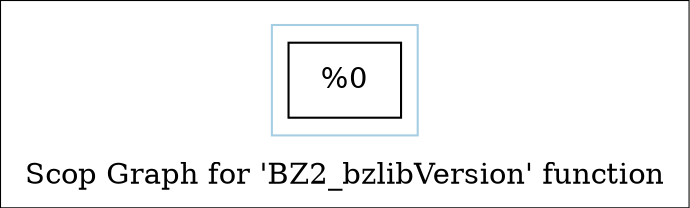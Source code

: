 digraph "Scop Graph for 'BZ2_bzlibVersion' function" {
	label="Scop Graph for 'BZ2_bzlibVersion' function";

	Node0x1868b40 [shape=record,label="{%0}"];
	colorscheme = "paired12"
        subgraph cluster_0x1902470 {
          label = "";
          style = solid;
          color = 1
          Node0x1868b40;
        }
}
